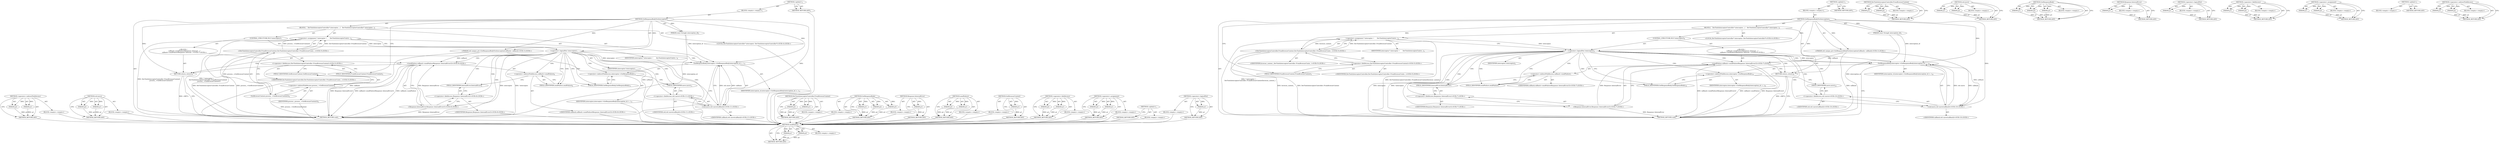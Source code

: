 digraph "&lt;operator&gt;.indirectFieldAccess" {
vulnerable_86 [label=<(METHOD,&lt;operator&gt;.indirectFieldAccess)>];
vulnerable_87 [label=<(PARAM,p1)>];
vulnerable_88 [label=<(PARAM,p2)>];
vulnerable_89 [label=<(BLOCK,&lt;empty&gt;,&lt;empty&gt;)>];
vulnerable_90 [label=<(METHOD_RETURN,ANY)>];
vulnerable_110 [label=<(METHOD,std.move)>];
vulnerable_111 [label=<(PARAM,p1)>];
vulnerable_112 [label=<(PARAM,p2)>];
vulnerable_113 [label=<(BLOCK,&lt;empty&gt;,&lt;empty&gt;)>];
vulnerable_114 [label=<(METHOD_RETURN,ANY)>];
vulnerable_6 [label=<(METHOD,&lt;global&gt;)<SUB>1</SUB>>];
vulnerable_7 [label=<(BLOCK,&lt;empty&gt;,&lt;empty&gt;)<SUB>1</SUB>>];
vulnerable_8 [label=<(METHOD,GetResponseBodyForInterception)<SUB>1</SUB>>];
vulnerable_9 [label=<(PARAM,const String&amp; interception_id)<SUB>2</SUB>>];
vulnerable_10 [label="<(PARAM,std::unique_ptr&lt;GetResponseBodyForInterceptionCallback&gt; callback)<SUB>3</SUB>>"];
vulnerable_11 [label=<(BLOCK,{
   DevToolsInterceptorController* interceptor...,{
   DevToolsInterceptorController* interceptor...)<SUB>3</SUB>>];
vulnerable_12 [label="<(LOCAL,DevToolsInterceptorController* interceptor: DevToolsInterceptorController*)<SUB>4</SUB>>"];
vulnerable_13 [label=<(&lt;operator&gt;.assignment,* interceptor =
      DevToolsInterceptorContro...)<SUB>4</SUB>>];
vulnerable_14 [label=<(IDENTIFIER,interceptor,* interceptor =
      DevToolsInterceptorContro...)<SUB>4</SUB>>];
vulnerable_15 [label="<(DevToolsInterceptorController.FromBrowserContext,DevToolsInterceptorController::FromBrowserConte...)<SUB>5</SUB>>"];
vulnerable_16 [label="<(&lt;operator&gt;.fieldAccess,DevToolsInterceptorController::FromBrowserContext)<SUB>5</SUB>>"];
vulnerable_17 [label="<(IDENTIFIER,DevToolsInterceptorController,DevToolsInterceptorController::FromBrowserConte...)<SUB>5</SUB>>"];
vulnerable_18 [label=<(FIELD_IDENTIFIER,FromBrowserContext,FromBrowserContext)<SUB>5</SUB>>];
vulnerable_19 [label=<(GetBrowserContext,process_-&gt;GetBrowserContext())<SUB>6</SUB>>];
vulnerable_20 [label=<(&lt;operator&gt;.indirectFieldAccess,process_-&gt;GetBrowserContext)<SUB>6</SUB>>];
vulnerable_21 [label=<(IDENTIFIER,process_,process_-&gt;GetBrowserContext())<SUB>6</SUB>>];
vulnerable_22 [label=<(FIELD_IDENTIFIER,GetBrowserContext,GetBrowserContext)<SUB>6</SUB>>];
vulnerable_23 [label=<(CONTROL_STRUCTURE,IF,if (!interceptor))<SUB>7</SUB>>];
vulnerable_24 [label=<(&lt;operator&gt;.logicalNot,!interceptor)<SUB>7</SUB>>];
vulnerable_25 [label=<(IDENTIFIER,interceptor,!interceptor)<SUB>7</SUB>>];
vulnerable_26 [label="<(BLOCK,{
     callback-&gt;sendFailure(Response::Internal...,{
     callback-&gt;sendFailure(Response::Internal...)<SUB>7</SUB>>"];
vulnerable_27 [label="<(sendFailure,callback-&gt;sendFailure(Response::InternalError()))<SUB>8</SUB>>"];
vulnerable_28 [label=<(&lt;operator&gt;.indirectFieldAccess,callback-&gt;sendFailure)<SUB>8</SUB>>];
vulnerable_29 [label="<(IDENTIFIER,callback,callback-&gt;sendFailure(Response::InternalError()))<SUB>8</SUB>>"];
vulnerable_30 [label=<(FIELD_IDENTIFIER,sendFailure,sendFailure)<SUB>8</SUB>>];
vulnerable_31 [label="<(Response.InternalError,Response::InternalError())<SUB>8</SUB>>"];
vulnerable_32 [label="<(&lt;operator&gt;.fieldAccess,Response::InternalError)<SUB>8</SUB>>"];
vulnerable_33 [label="<(IDENTIFIER,Response,Response::InternalError())<SUB>8</SUB>>"];
vulnerable_34 [label=<(FIELD_IDENTIFIER,InternalError,InternalError)<SUB>8</SUB>>];
vulnerable_35 [label=<(RETURN,return;,return;)<SUB>9</SUB>>];
vulnerable_36 [label=<(GetResponseBody,interceptor-&gt;GetResponseBody(interception_id, s...)<SUB>11</SUB>>];
vulnerable_37 [label=<(&lt;operator&gt;.indirectFieldAccess,interceptor-&gt;GetResponseBody)<SUB>11</SUB>>];
vulnerable_38 [label=<(IDENTIFIER,interceptor,interceptor-&gt;GetResponseBody(interception_id, s...)<SUB>11</SUB>>];
vulnerable_39 [label=<(FIELD_IDENTIFIER,GetResponseBody,GetResponseBody)<SUB>11</SUB>>];
vulnerable_40 [label=<(IDENTIFIER,interception_id,interceptor-&gt;GetResponseBody(interception_id, s...)<SUB>11</SUB>>];
vulnerable_41 [label="<(std.move,std::move(callback))<SUB>11</SUB>>"];
vulnerable_42 [label="<(&lt;operator&gt;.fieldAccess,std::move)<SUB>11</SUB>>"];
vulnerable_43 [label="<(IDENTIFIER,std,std::move(callback))<SUB>11</SUB>>"];
vulnerable_44 [label=<(FIELD_IDENTIFIER,move,move)<SUB>11</SUB>>];
vulnerable_45 [label="<(IDENTIFIER,callback,std::move(callback))<SUB>11</SUB>>"];
vulnerable_46 [label=<(METHOD_RETURN,void)<SUB>1</SUB>>];
vulnerable_48 [label=<(METHOD_RETURN,ANY)<SUB>1</SUB>>];
vulnerable_72 [label=<(METHOD,DevToolsInterceptorController.FromBrowserContext)>];
vulnerable_73 [label=<(PARAM,p1)>];
vulnerable_74 [label=<(PARAM,p2)>];
vulnerable_75 [label=<(BLOCK,&lt;empty&gt;,&lt;empty&gt;)>];
vulnerable_76 [label=<(METHOD_RETURN,ANY)>];
vulnerable_104 [label=<(METHOD,GetResponseBody)>];
vulnerable_105 [label=<(PARAM,p1)>];
vulnerable_106 [label=<(PARAM,p2)>];
vulnerable_107 [label=<(PARAM,p3)>];
vulnerable_108 [label=<(BLOCK,&lt;empty&gt;,&lt;empty&gt;)>];
vulnerable_109 [label=<(METHOD_RETURN,ANY)>];
vulnerable_100 [label=<(METHOD,Response.InternalError)>];
vulnerable_101 [label=<(PARAM,p1)>];
vulnerable_102 [label=<(BLOCK,&lt;empty&gt;,&lt;empty&gt;)>];
vulnerable_103 [label=<(METHOD_RETURN,ANY)>];
vulnerable_95 [label=<(METHOD,sendFailure)>];
vulnerable_96 [label=<(PARAM,p1)>];
vulnerable_97 [label=<(PARAM,p2)>];
vulnerable_98 [label=<(BLOCK,&lt;empty&gt;,&lt;empty&gt;)>];
vulnerable_99 [label=<(METHOD_RETURN,ANY)>];
vulnerable_82 [label=<(METHOD,GetBrowserContext)>];
vulnerable_83 [label=<(PARAM,p1)>];
vulnerable_84 [label=<(BLOCK,&lt;empty&gt;,&lt;empty&gt;)>];
vulnerable_85 [label=<(METHOD_RETURN,ANY)>];
vulnerable_77 [label=<(METHOD,&lt;operator&gt;.fieldAccess)>];
vulnerable_78 [label=<(PARAM,p1)>];
vulnerable_79 [label=<(PARAM,p2)>];
vulnerable_80 [label=<(BLOCK,&lt;empty&gt;,&lt;empty&gt;)>];
vulnerable_81 [label=<(METHOD_RETURN,ANY)>];
vulnerable_67 [label=<(METHOD,&lt;operator&gt;.assignment)>];
vulnerable_68 [label=<(PARAM,p1)>];
vulnerable_69 [label=<(PARAM,p2)>];
vulnerable_70 [label=<(BLOCK,&lt;empty&gt;,&lt;empty&gt;)>];
vulnerable_71 [label=<(METHOD_RETURN,ANY)>];
vulnerable_61 [label=<(METHOD,&lt;global&gt;)<SUB>1</SUB>>];
vulnerable_62 [label=<(BLOCK,&lt;empty&gt;,&lt;empty&gt;)>];
vulnerable_63 [label=<(METHOD_RETURN,ANY)>];
vulnerable_91 [label=<(METHOD,&lt;operator&gt;.logicalNot)>];
vulnerable_92 [label=<(PARAM,p1)>];
vulnerable_93 [label=<(BLOCK,&lt;empty&gt;,&lt;empty&gt;)>];
vulnerable_94 [label=<(METHOD_RETURN,ANY)>];
fixed_83 [label=<(METHOD,sendFailure)>];
fixed_84 [label=<(PARAM,p1)>];
fixed_85 [label=<(PARAM,p2)>];
fixed_86 [label=<(BLOCK,&lt;empty&gt;,&lt;empty&gt;)>];
fixed_87 [label=<(METHOD_RETURN,ANY)>];
fixed_6 [label=<(METHOD,&lt;global&gt;)<SUB>1</SUB>>];
fixed_7 [label=<(BLOCK,&lt;empty&gt;,&lt;empty&gt;)<SUB>1</SUB>>];
fixed_8 [label=<(METHOD,GetResponseBodyForInterception)<SUB>1</SUB>>];
fixed_9 [label=<(PARAM,const String&amp; interception_id)<SUB>2</SUB>>];
fixed_10 [label="<(PARAM,std::unique_ptr&lt;GetResponseBodyForInterceptionCallback&gt; callback)<SUB>3</SUB>>"];
fixed_11 [label=<(BLOCK,{
   DevToolsInterceptorController* interceptor...,{
   DevToolsInterceptorController* interceptor...)<SUB>3</SUB>>];
fixed_12 [label="<(LOCAL,DevToolsInterceptorController* interceptor: DevToolsInterceptorController*)<SUB>4</SUB>>"];
fixed_13 [label=<(&lt;operator&gt;.assignment,* interceptor =
      DevToolsInterceptorContro...)<SUB>4</SUB>>];
fixed_14 [label=<(IDENTIFIER,interceptor,* interceptor =
      DevToolsInterceptorContro...)<SUB>4</SUB>>];
fixed_15 [label="<(DevToolsInterceptorController.FromBrowserContext,DevToolsInterceptorController::FromBrowserConte...)<SUB>5</SUB>>"];
fixed_16 [label="<(&lt;operator&gt;.fieldAccess,DevToolsInterceptorController::FromBrowserContext)<SUB>5</SUB>>"];
fixed_17 [label="<(IDENTIFIER,DevToolsInterceptorController,DevToolsInterceptorController::FromBrowserConte...)<SUB>5</SUB>>"];
fixed_18 [label=<(FIELD_IDENTIFIER,FromBrowserContext,FromBrowserContext)<SUB>5</SUB>>];
fixed_19 [label="<(IDENTIFIER,browser_context_,DevToolsInterceptorController::FromBrowserConte...)<SUB>5</SUB>>"];
fixed_20 [label=<(CONTROL_STRUCTURE,IF,if (!interceptor))<SUB>6</SUB>>];
fixed_21 [label=<(&lt;operator&gt;.logicalNot,!interceptor)<SUB>6</SUB>>];
fixed_22 [label=<(IDENTIFIER,interceptor,!interceptor)<SUB>6</SUB>>];
fixed_23 [label="<(BLOCK,{
     callback-&gt;sendFailure(Response::Internal...,{
     callback-&gt;sendFailure(Response::Internal...)<SUB>6</SUB>>"];
fixed_24 [label="<(sendFailure,callback-&gt;sendFailure(Response::InternalError()))<SUB>7</SUB>>"];
fixed_25 [label=<(&lt;operator&gt;.indirectFieldAccess,callback-&gt;sendFailure)<SUB>7</SUB>>];
fixed_26 [label="<(IDENTIFIER,callback,callback-&gt;sendFailure(Response::InternalError()))<SUB>7</SUB>>"];
fixed_27 [label=<(FIELD_IDENTIFIER,sendFailure,sendFailure)<SUB>7</SUB>>];
fixed_28 [label="<(Response.InternalError,Response::InternalError())<SUB>7</SUB>>"];
fixed_29 [label="<(&lt;operator&gt;.fieldAccess,Response::InternalError)<SUB>7</SUB>>"];
fixed_30 [label="<(IDENTIFIER,Response,Response::InternalError())<SUB>7</SUB>>"];
fixed_31 [label=<(FIELD_IDENTIFIER,InternalError,InternalError)<SUB>7</SUB>>];
fixed_32 [label=<(RETURN,return;,return;)<SUB>8</SUB>>];
fixed_33 [label=<(GetResponseBody,interceptor-&gt;GetResponseBody(interception_id, s...)<SUB>10</SUB>>];
fixed_34 [label=<(&lt;operator&gt;.indirectFieldAccess,interceptor-&gt;GetResponseBody)<SUB>10</SUB>>];
fixed_35 [label=<(IDENTIFIER,interceptor,interceptor-&gt;GetResponseBody(interception_id, s...)<SUB>10</SUB>>];
fixed_36 [label=<(FIELD_IDENTIFIER,GetResponseBody,GetResponseBody)<SUB>10</SUB>>];
fixed_37 [label=<(IDENTIFIER,interception_id,interceptor-&gt;GetResponseBody(interception_id, s...)<SUB>10</SUB>>];
fixed_38 [label="<(std.move,std::move(callback))<SUB>10</SUB>>"];
fixed_39 [label="<(&lt;operator&gt;.fieldAccess,std::move)<SUB>10</SUB>>"];
fixed_40 [label="<(IDENTIFIER,std,std::move(callback))<SUB>10</SUB>>"];
fixed_41 [label=<(FIELD_IDENTIFIER,move,move)<SUB>10</SUB>>];
fixed_42 [label="<(IDENTIFIER,callback,std::move(callback))<SUB>10</SUB>>"];
fixed_43 [label=<(METHOD_RETURN,void)<SUB>1</SUB>>];
fixed_45 [label=<(METHOD_RETURN,ANY)<SUB>1</SUB>>];
fixed_69 [label=<(METHOD,DevToolsInterceptorController.FromBrowserContext)>];
fixed_70 [label=<(PARAM,p1)>];
fixed_71 [label=<(PARAM,p2)>];
fixed_72 [label=<(BLOCK,&lt;empty&gt;,&lt;empty&gt;)>];
fixed_73 [label=<(METHOD_RETURN,ANY)>];
fixed_103 [label=<(METHOD,std.move)>];
fixed_104 [label=<(PARAM,p1)>];
fixed_105 [label=<(PARAM,p2)>];
fixed_106 [label=<(BLOCK,&lt;empty&gt;,&lt;empty&gt;)>];
fixed_107 [label=<(METHOD_RETURN,ANY)>];
fixed_97 [label=<(METHOD,GetResponseBody)>];
fixed_98 [label=<(PARAM,p1)>];
fixed_99 [label=<(PARAM,p2)>];
fixed_100 [label=<(PARAM,p3)>];
fixed_101 [label=<(BLOCK,&lt;empty&gt;,&lt;empty&gt;)>];
fixed_102 [label=<(METHOD_RETURN,ANY)>];
fixed_93 [label=<(METHOD,Response.InternalError)>];
fixed_94 [label=<(PARAM,p1)>];
fixed_95 [label=<(BLOCK,&lt;empty&gt;,&lt;empty&gt;)>];
fixed_96 [label=<(METHOD_RETURN,ANY)>];
fixed_79 [label=<(METHOD,&lt;operator&gt;.logicalNot)>];
fixed_80 [label=<(PARAM,p1)>];
fixed_81 [label=<(BLOCK,&lt;empty&gt;,&lt;empty&gt;)>];
fixed_82 [label=<(METHOD_RETURN,ANY)>];
fixed_74 [label=<(METHOD,&lt;operator&gt;.fieldAccess)>];
fixed_75 [label=<(PARAM,p1)>];
fixed_76 [label=<(PARAM,p2)>];
fixed_77 [label=<(BLOCK,&lt;empty&gt;,&lt;empty&gt;)>];
fixed_78 [label=<(METHOD_RETURN,ANY)>];
fixed_64 [label=<(METHOD,&lt;operator&gt;.assignment)>];
fixed_65 [label=<(PARAM,p1)>];
fixed_66 [label=<(PARAM,p2)>];
fixed_67 [label=<(BLOCK,&lt;empty&gt;,&lt;empty&gt;)>];
fixed_68 [label=<(METHOD_RETURN,ANY)>];
fixed_58 [label=<(METHOD,&lt;global&gt;)<SUB>1</SUB>>];
fixed_59 [label=<(BLOCK,&lt;empty&gt;,&lt;empty&gt;)>];
fixed_60 [label=<(METHOD_RETURN,ANY)>];
fixed_88 [label=<(METHOD,&lt;operator&gt;.indirectFieldAccess)>];
fixed_89 [label=<(PARAM,p1)>];
fixed_90 [label=<(PARAM,p2)>];
fixed_91 [label=<(BLOCK,&lt;empty&gt;,&lt;empty&gt;)>];
fixed_92 [label=<(METHOD_RETURN,ANY)>];
vulnerable_86 -> vulnerable_87  [key=0, label="AST: "];
vulnerable_86 -> vulnerable_87  [key=1, label="DDG: "];
vulnerable_86 -> vulnerable_89  [key=0, label="AST: "];
vulnerable_86 -> vulnerable_88  [key=0, label="AST: "];
vulnerable_86 -> vulnerable_88  [key=1, label="DDG: "];
vulnerable_86 -> vulnerable_90  [key=0, label="AST: "];
vulnerable_86 -> vulnerable_90  [key=1, label="CFG: "];
vulnerable_87 -> vulnerable_90  [key=0, label="DDG: p1"];
vulnerable_88 -> vulnerable_90  [key=0, label="DDG: p2"];
vulnerable_89 -> fixed_83  [key=0];
vulnerable_90 -> fixed_83  [key=0];
vulnerable_110 -> vulnerable_111  [key=0, label="AST: "];
vulnerable_110 -> vulnerable_111  [key=1, label="DDG: "];
vulnerable_110 -> vulnerable_113  [key=0, label="AST: "];
vulnerable_110 -> vulnerable_112  [key=0, label="AST: "];
vulnerable_110 -> vulnerable_112  [key=1, label="DDG: "];
vulnerable_110 -> vulnerable_114  [key=0, label="AST: "];
vulnerable_110 -> vulnerable_114  [key=1, label="CFG: "];
vulnerable_111 -> vulnerable_114  [key=0, label="DDG: p1"];
vulnerable_112 -> vulnerable_114  [key=0, label="DDG: p2"];
vulnerable_113 -> fixed_83  [key=0];
vulnerable_114 -> fixed_83  [key=0];
vulnerable_6 -> vulnerable_7  [key=0, label="AST: "];
vulnerable_6 -> vulnerable_48  [key=0, label="AST: "];
vulnerable_6 -> vulnerable_48  [key=1, label="CFG: "];
vulnerable_7 -> vulnerable_8  [key=0, label="AST: "];
vulnerable_8 -> vulnerable_9  [key=0, label="AST: "];
vulnerable_8 -> vulnerable_9  [key=1, label="DDG: "];
vulnerable_8 -> vulnerable_10  [key=0, label="AST: "];
vulnerable_8 -> vulnerable_10  [key=1, label="DDG: "];
vulnerable_8 -> vulnerable_11  [key=0, label="AST: "];
vulnerable_8 -> vulnerable_46  [key=0, label="AST: "];
vulnerable_8 -> vulnerable_18  [key=0, label="CFG: "];
vulnerable_8 -> vulnerable_36  [key=0, label="DDG: "];
vulnerable_8 -> vulnerable_24  [key=0, label="DDG: "];
vulnerable_8 -> vulnerable_35  [key=0, label="DDG: "];
vulnerable_8 -> vulnerable_41  [key=0, label="DDG: "];
vulnerable_9 -> vulnerable_46  [key=0, label="DDG: interception_id"];
vulnerable_9 -> vulnerable_36  [key=0, label="DDG: interception_id"];
vulnerable_10 -> vulnerable_46  [key=0, label="DDG: callback"];
vulnerable_10 -> vulnerable_41  [key=0, label="DDG: callback"];
vulnerable_10 -> vulnerable_27  [key=0, label="DDG: callback"];
vulnerable_11 -> vulnerable_12  [key=0, label="AST: "];
vulnerable_11 -> vulnerable_13  [key=0, label="AST: "];
vulnerable_11 -> vulnerable_23  [key=0, label="AST: "];
vulnerable_11 -> vulnerable_36  [key=0, label="AST: "];
vulnerable_12 -> fixed_83  [key=0];
vulnerable_13 -> vulnerable_14  [key=0, label="AST: "];
vulnerable_13 -> vulnerable_15  [key=0, label="AST: "];
vulnerable_13 -> vulnerable_24  [key=0, label="CFG: "];
vulnerable_13 -> vulnerable_24  [key=1, label="DDG: interceptor"];
vulnerable_13 -> vulnerable_46  [key=0, label="DDG: DevToolsInterceptorController::FromBrowserContext(
          process_-&gt;GetBrowserContext())"];
vulnerable_13 -> vulnerable_46  [key=1, label="DDG: * interceptor =
      DevToolsInterceptorController::FromBrowserContext(
          process_-&gt;GetBrowserContext())"];
vulnerable_14 -> fixed_83  [key=0];
vulnerable_15 -> vulnerable_16  [key=0, label="AST: "];
vulnerable_15 -> vulnerable_19  [key=0, label="AST: "];
vulnerable_15 -> vulnerable_13  [key=0, label="CFG: "];
vulnerable_15 -> vulnerable_13  [key=1, label="DDG: DevToolsInterceptorController::FromBrowserContext"];
vulnerable_15 -> vulnerable_13  [key=2, label="DDG: process_-&gt;GetBrowserContext()"];
vulnerable_15 -> vulnerable_46  [key=0, label="DDG: DevToolsInterceptorController::FromBrowserContext"];
vulnerable_15 -> vulnerable_46  [key=1, label="DDG: process_-&gt;GetBrowserContext()"];
vulnerable_16 -> vulnerable_17  [key=0, label="AST: "];
vulnerable_16 -> vulnerable_18  [key=0, label="AST: "];
vulnerable_16 -> vulnerable_22  [key=0, label="CFG: "];
vulnerable_17 -> fixed_83  [key=0];
vulnerable_18 -> vulnerable_16  [key=0, label="CFG: "];
vulnerable_19 -> vulnerable_20  [key=0, label="AST: "];
vulnerable_19 -> vulnerable_15  [key=0, label="CFG: "];
vulnerable_19 -> vulnerable_15  [key=1, label="DDG: process_-&gt;GetBrowserContext"];
vulnerable_19 -> vulnerable_46  [key=0, label="DDG: process_-&gt;GetBrowserContext"];
vulnerable_20 -> vulnerable_21  [key=0, label="AST: "];
vulnerable_20 -> vulnerable_22  [key=0, label="AST: "];
vulnerable_20 -> vulnerable_19  [key=0, label="CFG: "];
vulnerable_21 -> fixed_83  [key=0];
vulnerable_22 -> vulnerable_20  [key=0, label="CFG: "];
vulnerable_23 -> vulnerable_24  [key=0, label="AST: "];
vulnerable_23 -> vulnerable_26  [key=0, label="AST: "];
vulnerable_24 -> vulnerable_25  [key=0, label="AST: "];
vulnerable_24 -> vulnerable_30  [key=0, label="CFG: "];
vulnerable_24 -> vulnerable_30  [key=1, label="CDG: "];
vulnerable_24 -> vulnerable_39  [key=0, label="CFG: "];
vulnerable_24 -> vulnerable_39  [key=1, label="CDG: "];
vulnerable_24 -> vulnerable_46  [key=0, label="DDG: interceptor"];
vulnerable_24 -> vulnerable_46  [key=1, label="DDG: !interceptor"];
vulnerable_24 -> vulnerable_36  [key=0, label="DDG: interceptor"];
vulnerable_24 -> vulnerable_36  [key=1, label="CDG: "];
vulnerable_24 -> vulnerable_34  [key=0, label="CDG: "];
vulnerable_24 -> vulnerable_32  [key=0, label="CDG: "];
vulnerable_24 -> vulnerable_42  [key=0, label="CDG: "];
vulnerable_24 -> vulnerable_28  [key=0, label="CDG: "];
vulnerable_24 -> vulnerable_44  [key=0, label="CDG: "];
vulnerable_24 -> vulnerable_35  [key=0, label="CDG: "];
vulnerable_24 -> vulnerable_37  [key=0, label="CDG: "];
vulnerable_24 -> vulnerable_41  [key=0, label="CDG: "];
vulnerable_24 -> vulnerable_27  [key=0, label="CDG: "];
vulnerable_24 -> vulnerable_31  [key=0, label="CDG: "];
vulnerable_25 -> fixed_83  [key=0];
vulnerable_26 -> vulnerable_27  [key=0, label="AST: "];
vulnerable_26 -> vulnerable_35  [key=0, label="AST: "];
vulnerable_27 -> vulnerable_28  [key=0, label="AST: "];
vulnerable_27 -> vulnerable_31  [key=0, label="AST: "];
vulnerable_27 -> vulnerable_35  [key=0, label="CFG: "];
vulnerable_27 -> vulnerable_46  [key=0, label="DDG: callback-&gt;sendFailure"];
vulnerable_27 -> vulnerable_46  [key=1, label="DDG: Response::InternalError()"];
vulnerable_27 -> vulnerable_46  [key=2, label="DDG: callback-&gt;sendFailure(Response::InternalError())"];
vulnerable_28 -> vulnerable_29  [key=0, label="AST: "];
vulnerable_28 -> vulnerable_30  [key=0, label="AST: "];
vulnerable_28 -> vulnerable_34  [key=0, label="CFG: "];
vulnerable_29 -> fixed_83  [key=0];
vulnerable_30 -> vulnerable_28  [key=0, label="CFG: "];
vulnerable_31 -> vulnerable_32  [key=0, label="AST: "];
vulnerable_31 -> vulnerable_27  [key=0, label="CFG: "];
vulnerable_31 -> vulnerable_27  [key=1, label="DDG: Response::InternalError"];
vulnerable_31 -> vulnerable_46  [key=0, label="DDG: Response::InternalError"];
vulnerable_32 -> vulnerable_33  [key=0, label="AST: "];
vulnerable_32 -> vulnerable_34  [key=0, label="AST: "];
vulnerable_32 -> vulnerable_31  [key=0, label="CFG: "];
vulnerable_33 -> fixed_83  [key=0];
vulnerable_34 -> vulnerable_32  [key=0, label="CFG: "];
vulnerable_35 -> vulnerable_46  [key=0, label="CFG: "];
vulnerable_35 -> vulnerable_46  [key=1, label="DDG: &lt;RET&gt;"];
vulnerable_36 -> vulnerable_37  [key=0, label="AST: "];
vulnerable_36 -> vulnerable_40  [key=0, label="AST: "];
vulnerable_36 -> vulnerable_41  [key=0, label="AST: "];
vulnerable_36 -> vulnerable_46  [key=0, label="CFG: "];
vulnerable_37 -> vulnerable_38  [key=0, label="AST: "];
vulnerable_37 -> vulnerable_39  [key=0, label="AST: "];
vulnerable_37 -> vulnerable_44  [key=0, label="CFG: "];
vulnerable_38 -> fixed_83  [key=0];
vulnerable_39 -> vulnerable_37  [key=0, label="CFG: "];
vulnerable_40 -> fixed_83  [key=0];
vulnerable_41 -> vulnerable_42  [key=0, label="AST: "];
vulnerable_41 -> vulnerable_45  [key=0, label="AST: "];
vulnerable_41 -> vulnerable_36  [key=0, label="CFG: "];
vulnerable_41 -> vulnerable_36  [key=1, label="DDG: std::move"];
vulnerable_41 -> vulnerable_36  [key=2, label="DDG: callback"];
vulnerable_42 -> vulnerable_43  [key=0, label="AST: "];
vulnerable_42 -> vulnerable_44  [key=0, label="AST: "];
vulnerable_42 -> vulnerable_41  [key=0, label="CFG: "];
vulnerable_43 -> fixed_83  [key=0];
vulnerable_44 -> vulnerable_42  [key=0, label="CFG: "];
vulnerable_45 -> fixed_83  [key=0];
vulnerable_46 -> fixed_83  [key=0];
vulnerable_48 -> fixed_83  [key=0];
vulnerable_72 -> vulnerable_73  [key=0, label="AST: "];
vulnerable_72 -> vulnerable_73  [key=1, label="DDG: "];
vulnerable_72 -> vulnerable_75  [key=0, label="AST: "];
vulnerable_72 -> vulnerable_74  [key=0, label="AST: "];
vulnerable_72 -> vulnerable_74  [key=1, label="DDG: "];
vulnerable_72 -> vulnerable_76  [key=0, label="AST: "];
vulnerable_72 -> vulnerable_76  [key=1, label="CFG: "];
vulnerable_73 -> vulnerable_76  [key=0, label="DDG: p1"];
vulnerable_74 -> vulnerable_76  [key=0, label="DDG: p2"];
vulnerable_75 -> fixed_83  [key=0];
vulnerable_76 -> fixed_83  [key=0];
vulnerable_104 -> vulnerable_105  [key=0, label="AST: "];
vulnerable_104 -> vulnerable_105  [key=1, label="DDG: "];
vulnerable_104 -> vulnerable_108  [key=0, label="AST: "];
vulnerable_104 -> vulnerable_106  [key=0, label="AST: "];
vulnerable_104 -> vulnerable_106  [key=1, label="DDG: "];
vulnerable_104 -> vulnerable_109  [key=0, label="AST: "];
vulnerable_104 -> vulnerable_109  [key=1, label="CFG: "];
vulnerable_104 -> vulnerable_107  [key=0, label="AST: "];
vulnerable_104 -> vulnerable_107  [key=1, label="DDG: "];
vulnerable_105 -> vulnerable_109  [key=0, label="DDG: p1"];
vulnerable_106 -> vulnerable_109  [key=0, label="DDG: p2"];
vulnerable_107 -> vulnerable_109  [key=0, label="DDG: p3"];
vulnerable_108 -> fixed_83  [key=0];
vulnerable_109 -> fixed_83  [key=0];
vulnerable_100 -> vulnerable_101  [key=0, label="AST: "];
vulnerable_100 -> vulnerable_101  [key=1, label="DDG: "];
vulnerable_100 -> vulnerable_102  [key=0, label="AST: "];
vulnerable_100 -> vulnerable_103  [key=0, label="AST: "];
vulnerable_100 -> vulnerable_103  [key=1, label="CFG: "];
vulnerable_101 -> vulnerable_103  [key=0, label="DDG: p1"];
vulnerable_102 -> fixed_83  [key=0];
vulnerable_103 -> fixed_83  [key=0];
vulnerable_95 -> vulnerable_96  [key=0, label="AST: "];
vulnerable_95 -> vulnerable_96  [key=1, label="DDG: "];
vulnerable_95 -> vulnerable_98  [key=0, label="AST: "];
vulnerable_95 -> vulnerable_97  [key=0, label="AST: "];
vulnerable_95 -> vulnerable_97  [key=1, label="DDG: "];
vulnerable_95 -> vulnerable_99  [key=0, label="AST: "];
vulnerable_95 -> vulnerable_99  [key=1, label="CFG: "];
vulnerable_96 -> vulnerable_99  [key=0, label="DDG: p1"];
vulnerable_97 -> vulnerable_99  [key=0, label="DDG: p2"];
vulnerable_98 -> fixed_83  [key=0];
vulnerable_99 -> fixed_83  [key=0];
vulnerable_82 -> vulnerable_83  [key=0, label="AST: "];
vulnerable_82 -> vulnerable_83  [key=1, label="DDG: "];
vulnerable_82 -> vulnerable_84  [key=0, label="AST: "];
vulnerable_82 -> vulnerable_85  [key=0, label="AST: "];
vulnerable_82 -> vulnerable_85  [key=1, label="CFG: "];
vulnerable_83 -> vulnerable_85  [key=0, label="DDG: p1"];
vulnerable_84 -> fixed_83  [key=0];
vulnerable_85 -> fixed_83  [key=0];
vulnerable_77 -> vulnerable_78  [key=0, label="AST: "];
vulnerable_77 -> vulnerable_78  [key=1, label="DDG: "];
vulnerable_77 -> vulnerable_80  [key=0, label="AST: "];
vulnerable_77 -> vulnerable_79  [key=0, label="AST: "];
vulnerable_77 -> vulnerable_79  [key=1, label="DDG: "];
vulnerable_77 -> vulnerable_81  [key=0, label="AST: "];
vulnerable_77 -> vulnerable_81  [key=1, label="CFG: "];
vulnerable_78 -> vulnerable_81  [key=0, label="DDG: p1"];
vulnerable_79 -> vulnerable_81  [key=0, label="DDG: p2"];
vulnerable_80 -> fixed_83  [key=0];
vulnerable_81 -> fixed_83  [key=0];
vulnerable_67 -> vulnerable_68  [key=0, label="AST: "];
vulnerable_67 -> vulnerable_68  [key=1, label="DDG: "];
vulnerable_67 -> vulnerable_70  [key=0, label="AST: "];
vulnerable_67 -> vulnerable_69  [key=0, label="AST: "];
vulnerable_67 -> vulnerable_69  [key=1, label="DDG: "];
vulnerable_67 -> vulnerable_71  [key=0, label="AST: "];
vulnerable_67 -> vulnerable_71  [key=1, label="CFG: "];
vulnerable_68 -> vulnerable_71  [key=0, label="DDG: p1"];
vulnerable_69 -> vulnerable_71  [key=0, label="DDG: p2"];
vulnerable_70 -> fixed_83  [key=0];
vulnerable_71 -> fixed_83  [key=0];
vulnerable_61 -> vulnerable_62  [key=0, label="AST: "];
vulnerable_61 -> vulnerable_63  [key=0, label="AST: "];
vulnerable_61 -> vulnerable_63  [key=1, label="CFG: "];
vulnerable_62 -> fixed_83  [key=0];
vulnerable_63 -> fixed_83  [key=0];
vulnerable_91 -> vulnerable_92  [key=0, label="AST: "];
vulnerable_91 -> vulnerable_92  [key=1, label="DDG: "];
vulnerable_91 -> vulnerable_93  [key=0, label="AST: "];
vulnerable_91 -> vulnerable_94  [key=0, label="AST: "];
vulnerable_91 -> vulnerable_94  [key=1, label="CFG: "];
vulnerable_92 -> vulnerable_94  [key=0, label="DDG: p1"];
vulnerable_93 -> fixed_83  [key=0];
vulnerable_94 -> fixed_83  [key=0];
fixed_83 -> fixed_84  [key=0, label="AST: "];
fixed_83 -> fixed_84  [key=1, label="DDG: "];
fixed_83 -> fixed_86  [key=0, label="AST: "];
fixed_83 -> fixed_85  [key=0, label="AST: "];
fixed_83 -> fixed_85  [key=1, label="DDG: "];
fixed_83 -> fixed_87  [key=0, label="AST: "];
fixed_83 -> fixed_87  [key=1, label="CFG: "];
fixed_84 -> fixed_87  [key=0, label="DDG: p1"];
fixed_85 -> fixed_87  [key=0, label="DDG: p2"];
fixed_6 -> fixed_7  [key=0, label="AST: "];
fixed_6 -> fixed_45  [key=0, label="AST: "];
fixed_6 -> fixed_45  [key=1, label="CFG: "];
fixed_7 -> fixed_8  [key=0, label="AST: "];
fixed_8 -> fixed_9  [key=0, label="AST: "];
fixed_8 -> fixed_9  [key=1, label="DDG: "];
fixed_8 -> fixed_10  [key=0, label="AST: "];
fixed_8 -> fixed_10  [key=1, label="DDG: "];
fixed_8 -> fixed_11  [key=0, label="AST: "];
fixed_8 -> fixed_43  [key=0, label="AST: "];
fixed_8 -> fixed_18  [key=0, label="CFG: "];
fixed_8 -> fixed_33  [key=0, label="DDG: "];
fixed_8 -> fixed_15  [key=0, label="DDG: "];
fixed_8 -> fixed_21  [key=0, label="DDG: "];
fixed_8 -> fixed_32  [key=0, label="DDG: "];
fixed_8 -> fixed_38  [key=0, label="DDG: "];
fixed_9 -> fixed_43  [key=0, label="DDG: interception_id"];
fixed_9 -> fixed_33  [key=0, label="DDG: interception_id"];
fixed_10 -> fixed_43  [key=0, label="DDG: callback"];
fixed_10 -> fixed_38  [key=0, label="DDG: callback"];
fixed_10 -> fixed_24  [key=0, label="DDG: callback"];
fixed_11 -> fixed_12  [key=0, label="AST: "];
fixed_11 -> fixed_13  [key=0, label="AST: "];
fixed_11 -> fixed_20  [key=0, label="AST: "];
fixed_11 -> fixed_33  [key=0, label="AST: "];
fixed_13 -> fixed_14  [key=0, label="AST: "];
fixed_13 -> fixed_15  [key=0, label="AST: "];
fixed_13 -> fixed_21  [key=0, label="CFG: "];
fixed_13 -> fixed_21  [key=1, label="DDG: interceptor"];
fixed_13 -> fixed_43  [key=0, label="DDG: DevToolsInterceptorController::FromBrowserContext(browser_context_)"];
fixed_13 -> fixed_43  [key=1, label="DDG: * interceptor =
      DevToolsInterceptorController::FromBrowserContext(browser_context_)"];
fixed_15 -> fixed_16  [key=0, label="AST: "];
fixed_15 -> fixed_19  [key=0, label="AST: "];
fixed_15 -> fixed_13  [key=0, label="CFG: "];
fixed_15 -> fixed_13  [key=1, label="DDG: DevToolsInterceptorController::FromBrowserContext"];
fixed_15 -> fixed_13  [key=2, label="DDG: browser_context_"];
fixed_15 -> fixed_43  [key=0, label="DDG: DevToolsInterceptorController::FromBrowserContext"];
fixed_15 -> fixed_43  [key=1, label="DDG: browser_context_"];
fixed_16 -> fixed_17  [key=0, label="AST: "];
fixed_16 -> fixed_18  [key=0, label="AST: "];
fixed_16 -> fixed_15  [key=0, label="CFG: "];
fixed_18 -> fixed_16  [key=0, label="CFG: "];
fixed_20 -> fixed_21  [key=0, label="AST: "];
fixed_20 -> fixed_23  [key=0, label="AST: "];
fixed_21 -> fixed_22  [key=0, label="AST: "];
fixed_21 -> fixed_27  [key=0, label="CFG: "];
fixed_21 -> fixed_27  [key=1, label="CDG: "];
fixed_21 -> fixed_36  [key=0, label="CFG: "];
fixed_21 -> fixed_36  [key=1, label="CDG: "];
fixed_21 -> fixed_43  [key=0, label="DDG: interceptor"];
fixed_21 -> fixed_43  [key=1, label="DDG: !interceptor"];
fixed_21 -> fixed_33  [key=0, label="DDG: interceptor"];
fixed_21 -> fixed_33  [key=1, label="CDG: "];
fixed_21 -> fixed_24  [key=0, label="CDG: "];
fixed_21 -> fixed_29  [key=0, label="CDG: "];
fixed_21 -> fixed_34  [key=0, label="CDG: "];
fixed_21 -> fixed_32  [key=0, label="CDG: "];
fixed_21 -> fixed_28  [key=0, label="CDG: "];
fixed_21 -> fixed_38  [key=0, label="CDG: "];
fixed_21 -> fixed_25  [key=0, label="CDG: "];
fixed_21 -> fixed_41  [key=0, label="CDG: "];
fixed_21 -> fixed_39  [key=0, label="CDG: "];
fixed_21 -> fixed_31  [key=0, label="CDG: "];
fixed_23 -> fixed_24  [key=0, label="AST: "];
fixed_23 -> fixed_32  [key=0, label="AST: "];
fixed_24 -> fixed_25  [key=0, label="AST: "];
fixed_24 -> fixed_28  [key=0, label="AST: "];
fixed_24 -> fixed_32  [key=0, label="CFG: "];
fixed_24 -> fixed_43  [key=0, label="DDG: callback-&gt;sendFailure"];
fixed_24 -> fixed_43  [key=1, label="DDG: Response::InternalError()"];
fixed_24 -> fixed_43  [key=2, label="DDG: callback-&gt;sendFailure(Response::InternalError())"];
fixed_25 -> fixed_26  [key=0, label="AST: "];
fixed_25 -> fixed_27  [key=0, label="AST: "];
fixed_25 -> fixed_31  [key=0, label="CFG: "];
fixed_27 -> fixed_25  [key=0, label="CFG: "];
fixed_28 -> fixed_29  [key=0, label="AST: "];
fixed_28 -> fixed_24  [key=0, label="CFG: "];
fixed_28 -> fixed_24  [key=1, label="DDG: Response::InternalError"];
fixed_28 -> fixed_43  [key=0, label="DDG: Response::InternalError"];
fixed_29 -> fixed_30  [key=0, label="AST: "];
fixed_29 -> fixed_31  [key=0, label="AST: "];
fixed_29 -> fixed_28  [key=0, label="CFG: "];
fixed_31 -> fixed_29  [key=0, label="CFG: "];
fixed_32 -> fixed_43  [key=0, label="CFG: "];
fixed_32 -> fixed_43  [key=1, label="DDG: &lt;RET&gt;"];
fixed_33 -> fixed_34  [key=0, label="AST: "];
fixed_33 -> fixed_37  [key=0, label="AST: "];
fixed_33 -> fixed_38  [key=0, label="AST: "];
fixed_33 -> fixed_43  [key=0, label="CFG: "];
fixed_34 -> fixed_35  [key=0, label="AST: "];
fixed_34 -> fixed_36  [key=0, label="AST: "];
fixed_34 -> fixed_41  [key=0, label="CFG: "];
fixed_36 -> fixed_34  [key=0, label="CFG: "];
fixed_38 -> fixed_39  [key=0, label="AST: "];
fixed_38 -> fixed_42  [key=0, label="AST: "];
fixed_38 -> fixed_33  [key=0, label="CFG: "];
fixed_38 -> fixed_33  [key=1, label="DDG: std::move"];
fixed_38 -> fixed_33  [key=2, label="DDG: callback"];
fixed_39 -> fixed_40  [key=0, label="AST: "];
fixed_39 -> fixed_41  [key=0, label="AST: "];
fixed_39 -> fixed_38  [key=0, label="CFG: "];
fixed_41 -> fixed_39  [key=0, label="CFG: "];
fixed_69 -> fixed_70  [key=0, label="AST: "];
fixed_69 -> fixed_70  [key=1, label="DDG: "];
fixed_69 -> fixed_72  [key=0, label="AST: "];
fixed_69 -> fixed_71  [key=0, label="AST: "];
fixed_69 -> fixed_71  [key=1, label="DDG: "];
fixed_69 -> fixed_73  [key=0, label="AST: "];
fixed_69 -> fixed_73  [key=1, label="CFG: "];
fixed_70 -> fixed_73  [key=0, label="DDG: p1"];
fixed_71 -> fixed_73  [key=0, label="DDG: p2"];
fixed_103 -> fixed_104  [key=0, label="AST: "];
fixed_103 -> fixed_104  [key=1, label="DDG: "];
fixed_103 -> fixed_106  [key=0, label="AST: "];
fixed_103 -> fixed_105  [key=0, label="AST: "];
fixed_103 -> fixed_105  [key=1, label="DDG: "];
fixed_103 -> fixed_107  [key=0, label="AST: "];
fixed_103 -> fixed_107  [key=1, label="CFG: "];
fixed_104 -> fixed_107  [key=0, label="DDG: p1"];
fixed_105 -> fixed_107  [key=0, label="DDG: p2"];
fixed_97 -> fixed_98  [key=0, label="AST: "];
fixed_97 -> fixed_98  [key=1, label="DDG: "];
fixed_97 -> fixed_101  [key=0, label="AST: "];
fixed_97 -> fixed_99  [key=0, label="AST: "];
fixed_97 -> fixed_99  [key=1, label="DDG: "];
fixed_97 -> fixed_102  [key=0, label="AST: "];
fixed_97 -> fixed_102  [key=1, label="CFG: "];
fixed_97 -> fixed_100  [key=0, label="AST: "];
fixed_97 -> fixed_100  [key=1, label="DDG: "];
fixed_98 -> fixed_102  [key=0, label="DDG: p1"];
fixed_99 -> fixed_102  [key=0, label="DDG: p2"];
fixed_100 -> fixed_102  [key=0, label="DDG: p3"];
fixed_93 -> fixed_94  [key=0, label="AST: "];
fixed_93 -> fixed_94  [key=1, label="DDG: "];
fixed_93 -> fixed_95  [key=0, label="AST: "];
fixed_93 -> fixed_96  [key=0, label="AST: "];
fixed_93 -> fixed_96  [key=1, label="CFG: "];
fixed_94 -> fixed_96  [key=0, label="DDG: p1"];
fixed_79 -> fixed_80  [key=0, label="AST: "];
fixed_79 -> fixed_80  [key=1, label="DDG: "];
fixed_79 -> fixed_81  [key=0, label="AST: "];
fixed_79 -> fixed_82  [key=0, label="AST: "];
fixed_79 -> fixed_82  [key=1, label="CFG: "];
fixed_80 -> fixed_82  [key=0, label="DDG: p1"];
fixed_74 -> fixed_75  [key=0, label="AST: "];
fixed_74 -> fixed_75  [key=1, label="DDG: "];
fixed_74 -> fixed_77  [key=0, label="AST: "];
fixed_74 -> fixed_76  [key=0, label="AST: "];
fixed_74 -> fixed_76  [key=1, label="DDG: "];
fixed_74 -> fixed_78  [key=0, label="AST: "];
fixed_74 -> fixed_78  [key=1, label="CFG: "];
fixed_75 -> fixed_78  [key=0, label="DDG: p1"];
fixed_76 -> fixed_78  [key=0, label="DDG: p2"];
fixed_64 -> fixed_65  [key=0, label="AST: "];
fixed_64 -> fixed_65  [key=1, label="DDG: "];
fixed_64 -> fixed_67  [key=0, label="AST: "];
fixed_64 -> fixed_66  [key=0, label="AST: "];
fixed_64 -> fixed_66  [key=1, label="DDG: "];
fixed_64 -> fixed_68  [key=0, label="AST: "];
fixed_64 -> fixed_68  [key=1, label="CFG: "];
fixed_65 -> fixed_68  [key=0, label="DDG: p1"];
fixed_66 -> fixed_68  [key=0, label="DDG: p2"];
fixed_58 -> fixed_59  [key=0, label="AST: "];
fixed_58 -> fixed_60  [key=0, label="AST: "];
fixed_58 -> fixed_60  [key=1, label="CFG: "];
fixed_88 -> fixed_89  [key=0, label="AST: "];
fixed_88 -> fixed_89  [key=1, label="DDG: "];
fixed_88 -> fixed_91  [key=0, label="AST: "];
fixed_88 -> fixed_90  [key=0, label="AST: "];
fixed_88 -> fixed_90  [key=1, label="DDG: "];
fixed_88 -> fixed_92  [key=0, label="AST: "];
fixed_88 -> fixed_92  [key=1, label="CFG: "];
fixed_89 -> fixed_92  [key=0, label="DDG: p1"];
fixed_90 -> fixed_92  [key=0, label="DDG: p2"];
}
